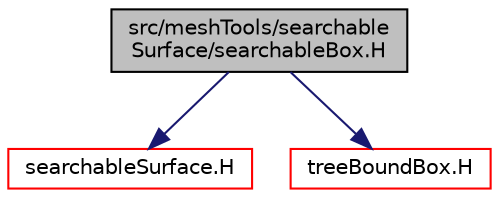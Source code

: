 digraph "src/meshTools/searchableSurface/searchableBox.H"
{
  bgcolor="transparent";
  edge [fontname="Helvetica",fontsize="10",labelfontname="Helvetica",labelfontsize="10"];
  node [fontname="Helvetica",fontsize="10",shape=record];
  Node1 [label="src/meshTools/searchable\lSurface/searchableBox.H",height=0.2,width=0.4,color="black", fillcolor="grey75", style="filled", fontcolor="black"];
  Node1 -> Node2 [color="midnightblue",fontsize="10",style="solid",fontname="Helvetica"];
  Node2 [label="searchableSurface.H",height=0.2,width=0.4,color="red",URL="$a07516.html"];
  Node1 -> Node3 [color="midnightblue",fontsize="10",style="solid",fontname="Helvetica"];
  Node3 [label="treeBoundBox.H",height=0.2,width=0.4,color="red",URL="$a08968.html"];
}
